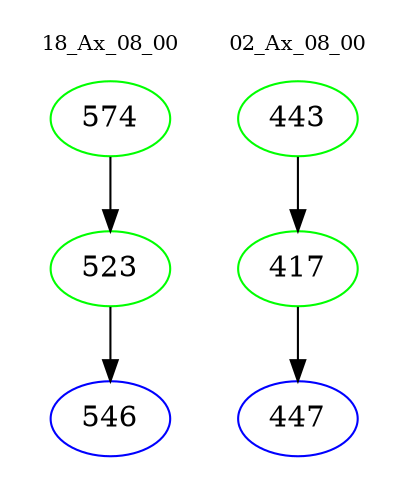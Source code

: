 digraph{
subgraph cluster_0 {
color = white
label = "18_Ax_08_00";
fontsize=10;
T0_574 [label="574", color="green"]
T0_574 -> T0_523 [color="black"]
T0_523 [label="523", color="green"]
T0_523 -> T0_546 [color="black"]
T0_546 [label="546", color="blue"]
}
subgraph cluster_1 {
color = white
label = "02_Ax_08_00";
fontsize=10;
T1_443 [label="443", color="green"]
T1_443 -> T1_417 [color="black"]
T1_417 [label="417", color="green"]
T1_417 -> T1_447 [color="black"]
T1_447 [label="447", color="blue"]
}
}
